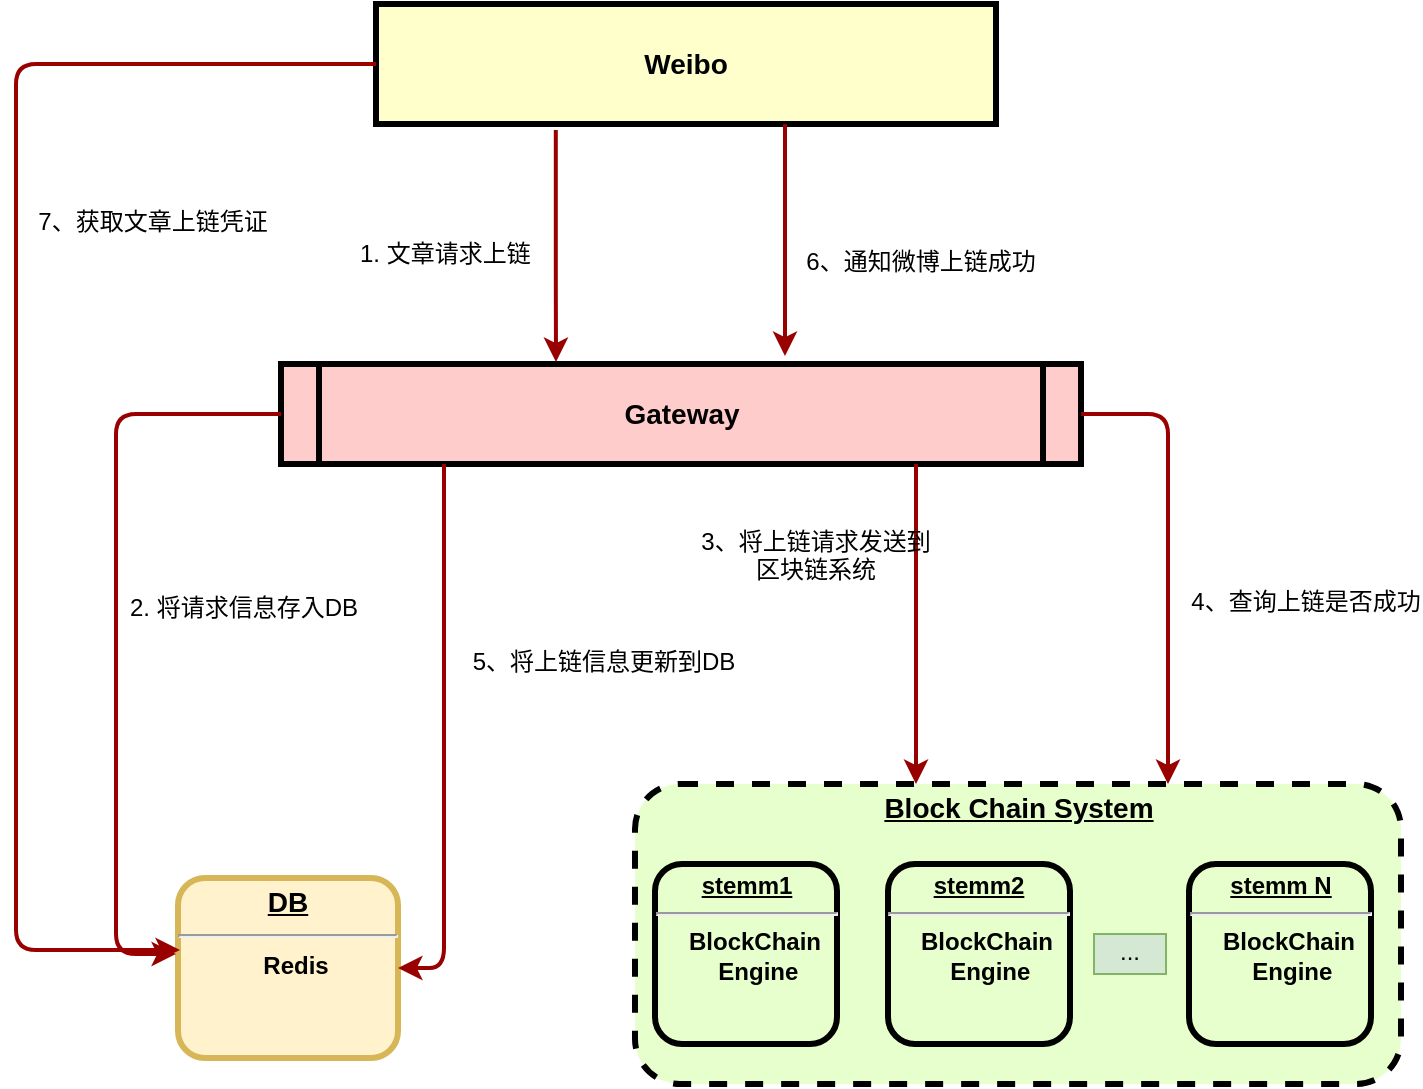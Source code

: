 <mxfile version="10.6.7" type="github"><diagram name="Page-1" id="c7558073-3199-34d8-9f00-42111426c3f3"><mxGraphModel dx="868" dy="641" grid="1" gridSize="10" guides="1" tooltips="1" connect="1" arrows="1" fold="1" page="1" pageScale="1" pageWidth="826" pageHeight="1169" background="#ffffff" math="0" shadow="0"><root><mxCell id="0"/><mxCell id="1" parent="0"/><mxCell id="UV3VFhRL2IkGh9Gn3dd0-96" value="Weibo" style="whiteSpace=wrap;align=center;verticalAlign=middle;fontStyle=1;strokeWidth=3;fillColor=#FFFFCC;fontSize=14;" parent="1" vertex="1"><mxGeometry x="219" y="270" width="310" height="60" as="geometry"/></mxCell><mxCell id="UV3VFhRL2IkGh9Gn3dd0-97" value="Gateway" style="shape=process;whiteSpace=wrap;align=center;verticalAlign=middle;size=0.048;fontStyle=1;strokeWidth=3;fillColor=#FFCCCC;fontSize=14;" parent="1" vertex="1"><mxGeometry x="171.5" y="450" width="400" height="50" as="geometry"/></mxCell><mxCell id="UV3VFhRL2IkGh9Gn3dd0-98" value="&lt;p style=&quot;margin: 4px 0px 0px ; text-align: center ; text-decoration: underline ; font-size: 14px&quot;&gt;&lt;font style=&quot;font-size: 14px&quot;&gt;DB&lt;/font&gt;&lt;/p&gt;&lt;hr style=&quot;font-size: 14px&quot;&gt;&lt;p style=&quot;margin: 0px 0px 0px 8px&quot;&gt;&lt;font style=&quot;font-size: 12px&quot;&gt;Redis&lt;/font&gt;&lt;/p&gt;" style="verticalAlign=middle;align=center;overflow=fill;fontSize=12;fontFamily=Helvetica;html=1;rounded=1;fontStyle=1;strokeWidth=3;fillColor=#fff2cc;strokeColor=#d6b656;" parent="1" vertex="1"><mxGeometry x="120.0" y="707" width="110" height="90" as="geometry"/></mxCell><mxCell id="UV3VFhRL2IkGh9Gn3dd0-107" value="" style="group;dashed=1;" parent="1" vertex="1" connectable="0"><mxGeometry x="348.5" y="660" width="383" height="150" as="geometry"/></mxCell><mxCell id="UV3VFhRL2IkGh9Gn3dd0-104" value="&lt;p style=&quot;margin: 0px ; margin-top: 4px ; text-align: center ; text-decoration: underline&quot;&gt;&lt;font style=&quot;font-size: 14px&quot;&gt;Block Chain System&lt;/font&gt;&lt;/p&gt;" style="verticalAlign=middle;align=center;overflow=fill;fontSize=12;fontFamily=Helvetica;html=1;rounded=1;fontStyle=1;strokeWidth=3;fillColor=#E6FFCC;dashed=1;" parent="UV3VFhRL2IkGh9Gn3dd0-107" vertex="1"><mxGeometry width="383" height="150" as="geometry"/></mxCell><mxCell id="UV3VFhRL2IkGh9Gn3dd0-101" value="&lt;p style=&quot;margin: 0px ; margin-top: 4px ; text-align: center ; text-decoration: underline&quot;&gt;&lt;strong&gt;stemm1&lt;br&gt;&lt;/strong&gt;&lt;/p&gt;&lt;hr&gt;&lt;p style=&quot;margin: 0px ; margin-left: 8px&quot;&gt;BlockChain&lt;/p&gt;&lt;p style=&quot;margin: 0px ; margin-left: 8px&quot;&gt;&amp;nbsp;Engine&lt;/p&gt;" style="verticalAlign=middle;align=center;overflow=fill;fontSize=12;fontFamily=Helvetica;html=1;rounded=1;fontStyle=1;strokeWidth=3;fillColor=#E6FFCC" parent="UV3VFhRL2IkGh9Gn3dd0-107" vertex="1"><mxGeometry x="10" y="40" width="91" height="90" as="geometry"/></mxCell><mxCell id="UV3VFhRL2IkGh9Gn3dd0-102" value="&lt;p style=&quot;margin: 0px ; margin-top: 4px ; text-align: center ; text-decoration: underline&quot;&gt;&lt;strong&gt;stemm2&lt;/strong&gt;&lt;/p&gt;&lt;hr&gt;&lt;p style=&quot;margin: 0px ; margin-left: 8px&quot;&gt;BlockChain&lt;/p&gt;&lt;p style=&quot;margin: 0px ; margin-left: 8px&quot;&gt;&amp;nbsp;Engine&lt;/p&gt;" style="verticalAlign=middle;align=center;overflow=fill;fontSize=12;fontFamily=Helvetica;html=1;rounded=1;fontStyle=1;strokeWidth=3;fillColor=#E6FFCC" parent="UV3VFhRL2IkGh9Gn3dd0-107" vertex="1"><mxGeometry x="126.5" y="40" width="91" height="90" as="geometry"/></mxCell><mxCell id="UV3VFhRL2IkGh9Gn3dd0-103" value="&lt;p style=&quot;margin: 0px ; margin-top: 4px ; text-align: center ; text-decoration: underline&quot;&gt;&lt;strong&gt;stemm N&lt;br&gt;&lt;/strong&gt;&lt;/p&gt;&lt;hr&gt;&lt;p style=&quot;margin: 0px ; margin-left: 8px&quot;&gt;BlockChain&lt;/p&gt;&lt;p style=&quot;margin: 0px ; margin-left: 8px&quot;&gt;&amp;nbsp;Engine&lt;/p&gt;" style="verticalAlign=middle;align=center;overflow=fill;fontSize=12;fontFamily=Helvetica;html=1;rounded=1;fontStyle=1;strokeWidth=3;fillColor=#E6FFCC" parent="UV3VFhRL2IkGh9Gn3dd0-107" vertex="1"><mxGeometry x="277" y="40" width="91" height="90" as="geometry"/></mxCell><mxCell id="UV3VFhRL2IkGh9Gn3dd0-114" value="..." style="text;spacingTop=-5;align=center;fillColor=#d5e8d4;strokeColor=#82b366;" parent="UV3VFhRL2IkGh9Gn3dd0-107" vertex="1"><mxGeometry x="229.5" y="75" width="36" height="20" as="geometry"/></mxCell><mxCell id="UV3VFhRL2IkGh9Gn3dd0-109" value="" style="edgeStyle=elbowEdgeStyle;elbow=vertical;strokeColor=#990000;strokeWidth=2;exitX=0.29;exitY=1.05;exitDx=0;exitDy=0;exitPerimeter=0;" parent="1" source="UV3VFhRL2IkGh9Gn3dd0-96" edge="1"><mxGeometry width="100" height="100" relative="1" as="geometry"><mxPoint x="365.5" y="380" as="sourcePoint"/><mxPoint x="309" y="449" as="targetPoint"/><Array as="points"><mxPoint x="365.5" y="409"/></Array></mxGeometry></mxCell><mxCell id="UV3VFhRL2IkGh9Gn3dd0-118" value="&lt;span&gt;&lt;font style=&quot;font-size: 12px&quot;&gt;1. 文章请求上链&lt;/font&gt;&lt;/span&gt;&lt;br&gt;" style="text;html=1;resizable=0;points=[];autosize=1;align=left;verticalAlign=top;spacingTop=-4;fontSize=14;" parent="1" vertex="1"><mxGeometry x="209" y="383" width="100" height="20" as="geometry"/></mxCell><mxCell id="UV3VFhRL2IkGh9Gn3dd0-119" value="" style="edgeStyle=elbowEdgeStyle;elbow=horizontal;strokeColor=#990000;strokeWidth=2;exitX=0;exitY=0.5;exitDx=0;exitDy=0;" parent="1" source="UV3VFhRL2IkGh9Gn3dd0-97" edge="1"><mxGeometry width="100" height="100" relative="1" as="geometry"><mxPoint x="283" y="180" as="sourcePoint"/><mxPoint x="119" y="745" as="targetPoint"/><Array as="points"><mxPoint x="89" y="560"/></Array></mxGeometry></mxCell><mxCell id="UV3VFhRL2IkGh9Gn3dd0-120" value="&lt;span&gt;&lt;font style=&quot;font-size: 12px&quot;&gt;2. 将请求信息存入DB&lt;/font&gt;&lt;/span&gt;&lt;br&gt;" style="text;html=1;resizable=0;points=[];autosize=1;align=left;verticalAlign=top;spacingTop=-4;fontSize=14;" parent="1" vertex="1"><mxGeometry x="94" y="560" width="130" height="20" as="geometry"/></mxCell><mxCell id="UV3VFhRL2IkGh9Gn3dd0-121" value="" style="edgeStyle=elbowEdgeStyle;elbow=horizontal;strokeColor=#990000;strokeWidth=2;" parent="1" edge="1"><mxGeometry width="100" height="100" relative="1" as="geometry"><mxPoint x="489" y="500" as="sourcePoint"/><mxPoint x="489" y="660" as="targetPoint"/><Array as="points"><mxPoint x="489" y="580"/><mxPoint x="329" y="690"/></Array></mxGeometry></mxCell><mxCell id="UV3VFhRL2IkGh9Gn3dd0-125" value="3、将上链请求发送到&#xa;区块链系统&#xa;" style="text;spacingTop=-5;align=center" parent="1" vertex="1"><mxGeometry x="396" y="530" width="86" height="40" as="geometry"/></mxCell><mxCell id="UV3VFhRL2IkGh9Gn3dd0-126" value="" style="edgeStyle=elbowEdgeStyle;elbow=horizontal;strokeColor=#990000;strokeWidth=2;exitX=1;exitY=0.5;exitDx=0;exitDy=0;" parent="1" source="UV3VFhRL2IkGh9Gn3dd0-97" edge="1"><mxGeometry width="100" height="100" relative="1" as="geometry"><mxPoint x="579" y="470" as="sourcePoint"/><mxPoint x="615" y="660" as="targetPoint"/><Array as="points"><mxPoint x="615" y="559"/><mxPoint x="455" y="669"/></Array></mxGeometry></mxCell><mxCell id="UV3VFhRL2IkGh9Gn3dd0-127" value="4、查询上链是否成功&#xa;" style="text;spacingTop=-5;align=center" parent="1" vertex="1"><mxGeometry x="641" y="560" width="86" height="20" as="geometry"/></mxCell><mxCell id="UV3VFhRL2IkGh9Gn3dd0-129" value="6、通知微博上链成功&#xa;" style="text;spacingTop=-5;align=center" parent="1" vertex="1"><mxGeometry x="424" y="390" width="135" height="20" as="geometry"/></mxCell><mxCell id="UV3VFhRL2IkGh9Gn3dd0-130" value="" style="edgeStyle=elbowEdgeStyle;elbow=horizontal;strokeColor=#990000;strokeWidth=2;entryX=1;entryY=0.5;entryDx=0;entryDy=0;" parent="1" source="UV3VFhRL2IkGh9Gn3dd0-97" target="UV3VFhRL2IkGh9Gn3dd0-98" edge="1"><mxGeometry width="100" height="100" relative="1" as="geometry"><mxPoint x="335" y="550" as="sourcePoint"/><mxPoint x="280" y="820" as="targetPoint"/><Array as="points"><mxPoint x="253" y="635"/></Array></mxGeometry></mxCell><mxCell id="UV3VFhRL2IkGh9Gn3dd0-131" value="5、将上链信息更新到DB&#xa;" style="text;spacingTop=-5;align=center" parent="1" vertex="1"><mxGeometry x="277" y="590" width="112" height="20" as="geometry"/></mxCell><mxCell id="UV3VFhRL2IkGh9Gn3dd0-132" value="" style="edgeStyle=elbowEdgeStyle;elbow=horizontal;strokeColor=#990000;strokeWidth=2;exitX=0;exitY=0.5;exitDx=0;exitDy=0;entryX=0.009;entryY=0.4;entryDx=0;entryDy=0;entryPerimeter=0;" parent="1" source="UV3VFhRL2IkGh9Gn3dd0-96" target="UV3VFhRL2IkGh9Gn3dd0-98" edge="1"><mxGeometry width="100" height="100" relative="1" as="geometry"><mxPoint x="181" y="485" as="sourcePoint"/><mxPoint x="126" y="755" as="targetPoint"/><Array as="points"><mxPoint x="39" y="530"/></Array></mxGeometry></mxCell><mxCell id="UV3VFhRL2IkGh9Gn3dd0-133" value="7、获取文章上链凭证&#xa;" style="text;spacingTop=-5;align=center" parent="1" vertex="1"><mxGeometry x="40" y="370" width="135" height="20" as="geometry"/></mxCell><mxCell id="626AA3cxz0SsSM3209Nc-1" value="" style="edgeStyle=elbowEdgeStyle;elbow=vertical;strokeColor=#990000;strokeWidth=2;exitX=0.29;exitY=1.05;exitDx=0;exitDy=0;exitPerimeter=0;" edge="1" parent="1"><mxGeometry width="100" height="100" relative="1" as="geometry"><mxPoint x="423.5" y="330" as="sourcePoint"/><mxPoint x="423.5" y="446" as="targetPoint"/><Array as="points"><mxPoint x="480" y="406"/></Array></mxGeometry></mxCell></root></mxGraphModel></diagram></mxfile>
